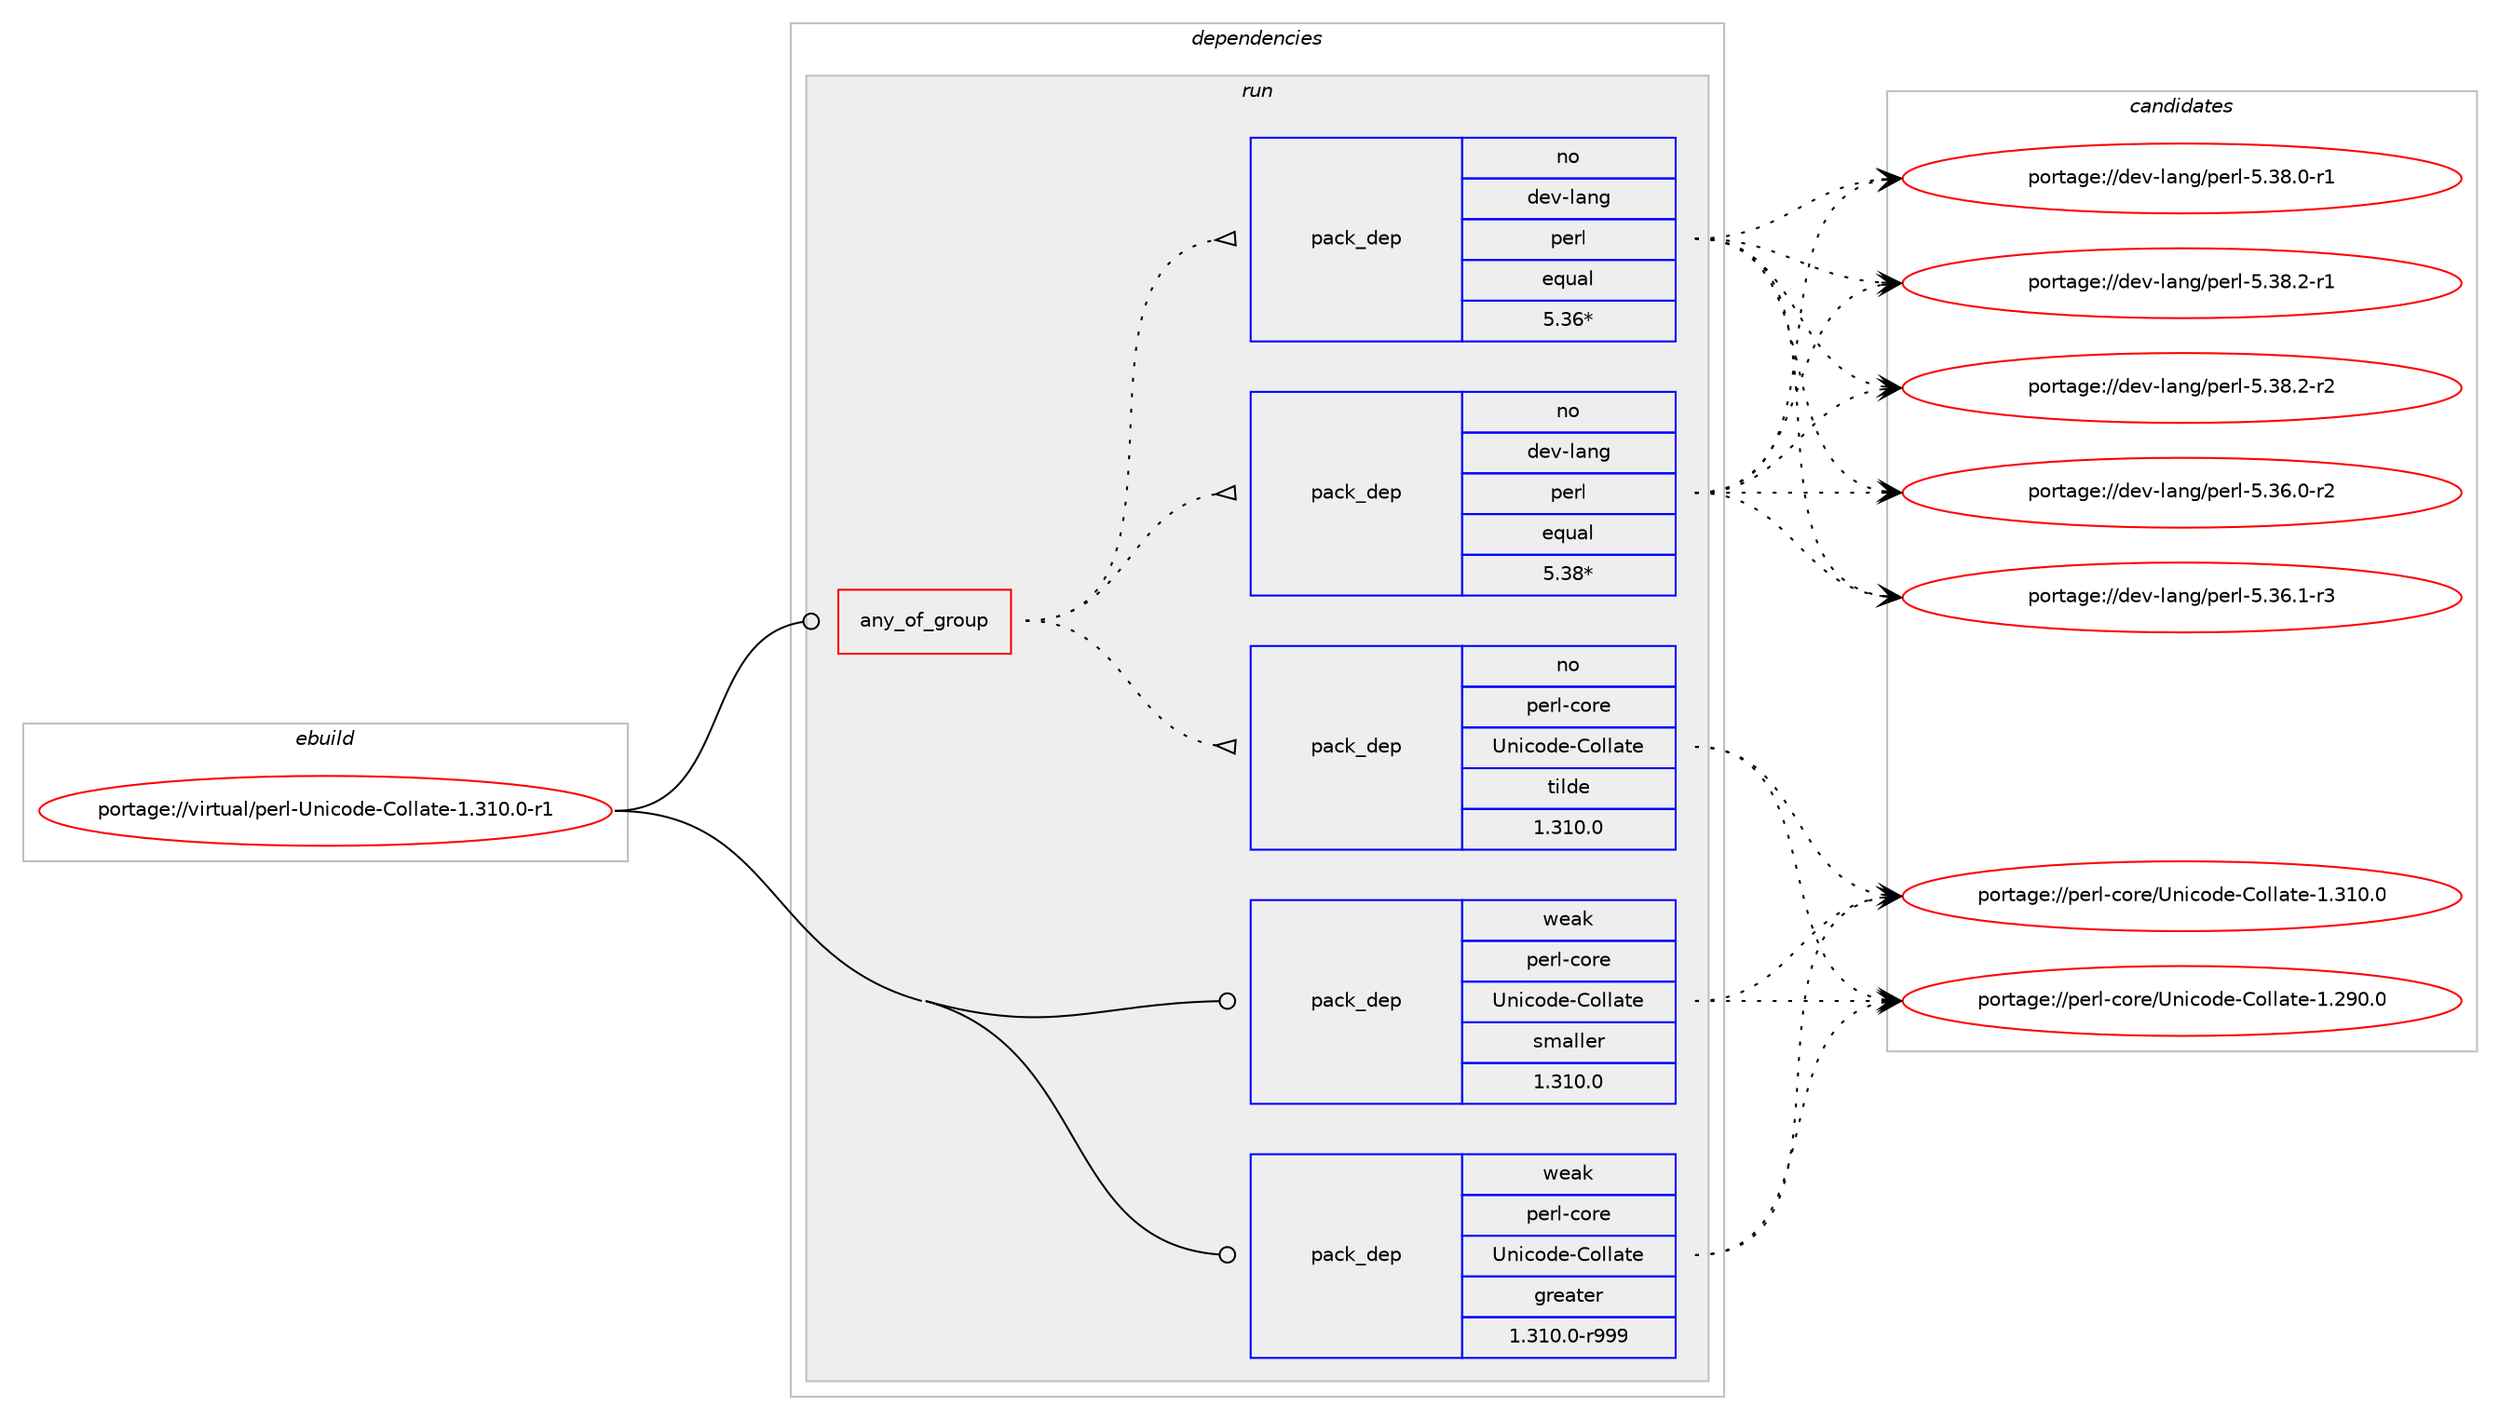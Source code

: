 digraph prolog {

# *************
# Graph options
# *************

newrank=true;
concentrate=true;
compound=true;
graph [rankdir=LR,fontname=Helvetica,fontsize=10,ranksep=1.5];#, ranksep=2.5, nodesep=0.2];
edge  [arrowhead=vee];
node  [fontname=Helvetica,fontsize=10];

# **********
# The ebuild
# **********

subgraph cluster_leftcol {
color=gray;
rank=same;
label=<<i>ebuild</i>>;
id [label="portage://virtual/perl-Unicode-Collate-1.310.0-r1", color=red, width=4, href="../virtual/perl-Unicode-Collate-1.310.0-r1.svg"];
}

# ****************
# The dependencies
# ****************

subgraph cluster_midcol {
color=gray;
label=<<i>dependencies</i>>;
subgraph cluster_compile {
fillcolor="#eeeeee";
style=filled;
label=<<i>compile</i>>;
}
subgraph cluster_compileandrun {
fillcolor="#eeeeee";
style=filled;
label=<<i>compile and run</i>>;
}
subgraph cluster_run {
fillcolor="#eeeeee";
style=filled;
label=<<i>run</i>>;
subgraph any199 {
dependency16820 [label=<<TABLE BORDER="0" CELLBORDER="1" CELLSPACING="0" CELLPADDING="4"><TR><TD CELLPADDING="10">any_of_group</TD></TR></TABLE>>, shape=none, color=red];subgraph pack4901 {
dependency16821 [label=<<TABLE BORDER="0" CELLBORDER="1" CELLSPACING="0" CELLPADDING="4" WIDTH="220"><TR><TD ROWSPAN="6" CELLPADDING="30">pack_dep</TD></TR><TR><TD WIDTH="110">no</TD></TR><TR><TD>dev-lang</TD></TR><TR><TD>perl</TD></TR><TR><TD>equal</TD></TR><TR><TD>5.38*</TD></TR></TABLE>>, shape=none, color=blue];
}
dependency16820:e -> dependency16821:w [weight=20,style="dotted",arrowhead="oinv"];
subgraph pack4902 {
dependency16822 [label=<<TABLE BORDER="0" CELLBORDER="1" CELLSPACING="0" CELLPADDING="4" WIDTH="220"><TR><TD ROWSPAN="6" CELLPADDING="30">pack_dep</TD></TR><TR><TD WIDTH="110">no</TD></TR><TR><TD>dev-lang</TD></TR><TR><TD>perl</TD></TR><TR><TD>equal</TD></TR><TR><TD>5.36*</TD></TR></TABLE>>, shape=none, color=blue];
}
dependency16820:e -> dependency16822:w [weight=20,style="dotted",arrowhead="oinv"];
subgraph pack4903 {
dependency16823 [label=<<TABLE BORDER="0" CELLBORDER="1" CELLSPACING="0" CELLPADDING="4" WIDTH="220"><TR><TD ROWSPAN="6" CELLPADDING="30">pack_dep</TD></TR><TR><TD WIDTH="110">no</TD></TR><TR><TD>perl-core</TD></TR><TR><TD>Unicode-Collate</TD></TR><TR><TD>tilde</TD></TR><TR><TD>1.310.0</TD></TR></TABLE>>, shape=none, color=blue];
}
dependency16820:e -> dependency16823:w [weight=20,style="dotted",arrowhead="oinv"];
}
id:e -> dependency16820:w [weight=20,style="solid",arrowhead="odot"];
# *** BEGIN UNKNOWN DEPENDENCY TYPE (TODO) ***
# id -> package_dependency(portage://virtual/perl-Unicode-Collate-1.310.0-r1,run,no,dev-lang,perl,none,[,,],any_same_slot,[])
# *** END UNKNOWN DEPENDENCY TYPE (TODO) ***

subgraph pack4904 {
dependency16824 [label=<<TABLE BORDER="0" CELLBORDER="1" CELLSPACING="0" CELLPADDING="4" WIDTH="220"><TR><TD ROWSPAN="6" CELLPADDING="30">pack_dep</TD></TR><TR><TD WIDTH="110">weak</TD></TR><TR><TD>perl-core</TD></TR><TR><TD>Unicode-Collate</TD></TR><TR><TD>greater</TD></TR><TR><TD>1.310.0-r999</TD></TR></TABLE>>, shape=none, color=blue];
}
id:e -> dependency16824:w [weight=20,style="solid",arrowhead="odot"];
subgraph pack4905 {
dependency16825 [label=<<TABLE BORDER="0" CELLBORDER="1" CELLSPACING="0" CELLPADDING="4" WIDTH="220"><TR><TD ROWSPAN="6" CELLPADDING="30">pack_dep</TD></TR><TR><TD WIDTH="110">weak</TD></TR><TR><TD>perl-core</TD></TR><TR><TD>Unicode-Collate</TD></TR><TR><TD>smaller</TD></TR><TR><TD>1.310.0</TD></TR></TABLE>>, shape=none, color=blue];
}
id:e -> dependency16825:w [weight=20,style="solid",arrowhead="odot"];
}
}

# **************
# The candidates
# **************

subgraph cluster_choices {
rank=same;
color=gray;
label=<<i>candidates</i>>;

subgraph choice4901 {
color=black;
nodesep=1;
choice100101118451089711010347112101114108455346515446484511450 [label="portage://dev-lang/perl-5.36.0-r2", color=red, width=4,href="../dev-lang/perl-5.36.0-r2.svg"];
choice100101118451089711010347112101114108455346515446494511451 [label="portage://dev-lang/perl-5.36.1-r3", color=red, width=4,href="../dev-lang/perl-5.36.1-r3.svg"];
choice100101118451089711010347112101114108455346515646484511449 [label="portage://dev-lang/perl-5.38.0-r1", color=red, width=4,href="../dev-lang/perl-5.38.0-r1.svg"];
choice100101118451089711010347112101114108455346515646504511449 [label="portage://dev-lang/perl-5.38.2-r1", color=red, width=4,href="../dev-lang/perl-5.38.2-r1.svg"];
choice100101118451089711010347112101114108455346515646504511450 [label="portage://dev-lang/perl-5.38.2-r2", color=red, width=4,href="../dev-lang/perl-5.38.2-r2.svg"];
dependency16821:e -> choice100101118451089711010347112101114108455346515446484511450:w [style=dotted,weight="100"];
dependency16821:e -> choice100101118451089711010347112101114108455346515446494511451:w [style=dotted,weight="100"];
dependency16821:e -> choice100101118451089711010347112101114108455346515646484511449:w [style=dotted,weight="100"];
dependency16821:e -> choice100101118451089711010347112101114108455346515646504511449:w [style=dotted,weight="100"];
dependency16821:e -> choice100101118451089711010347112101114108455346515646504511450:w [style=dotted,weight="100"];
}
subgraph choice4902 {
color=black;
nodesep=1;
choice100101118451089711010347112101114108455346515446484511450 [label="portage://dev-lang/perl-5.36.0-r2", color=red, width=4,href="../dev-lang/perl-5.36.0-r2.svg"];
choice100101118451089711010347112101114108455346515446494511451 [label="portage://dev-lang/perl-5.36.1-r3", color=red, width=4,href="../dev-lang/perl-5.36.1-r3.svg"];
choice100101118451089711010347112101114108455346515646484511449 [label="portage://dev-lang/perl-5.38.0-r1", color=red, width=4,href="../dev-lang/perl-5.38.0-r1.svg"];
choice100101118451089711010347112101114108455346515646504511449 [label="portage://dev-lang/perl-5.38.2-r1", color=red, width=4,href="../dev-lang/perl-5.38.2-r1.svg"];
choice100101118451089711010347112101114108455346515646504511450 [label="portage://dev-lang/perl-5.38.2-r2", color=red, width=4,href="../dev-lang/perl-5.38.2-r2.svg"];
dependency16822:e -> choice100101118451089711010347112101114108455346515446484511450:w [style=dotted,weight="100"];
dependency16822:e -> choice100101118451089711010347112101114108455346515446494511451:w [style=dotted,weight="100"];
dependency16822:e -> choice100101118451089711010347112101114108455346515646484511449:w [style=dotted,weight="100"];
dependency16822:e -> choice100101118451089711010347112101114108455346515646504511449:w [style=dotted,weight="100"];
dependency16822:e -> choice100101118451089711010347112101114108455346515646504511450:w [style=dotted,weight="100"];
}
subgraph choice4903 {
color=black;
nodesep=1;
choice11210111410845991111141014785110105991111001014567111108108971161014549465057484648 [label="portage://perl-core/Unicode-Collate-1.290.0", color=red, width=4,href="../perl-core/Unicode-Collate-1.290.0.svg"];
choice11210111410845991111141014785110105991111001014567111108108971161014549465149484648 [label="portage://perl-core/Unicode-Collate-1.310.0", color=red, width=4,href="../perl-core/Unicode-Collate-1.310.0.svg"];
dependency16823:e -> choice11210111410845991111141014785110105991111001014567111108108971161014549465057484648:w [style=dotted,weight="100"];
dependency16823:e -> choice11210111410845991111141014785110105991111001014567111108108971161014549465149484648:w [style=dotted,weight="100"];
}
subgraph choice4904 {
color=black;
nodesep=1;
choice11210111410845991111141014785110105991111001014567111108108971161014549465057484648 [label="portage://perl-core/Unicode-Collate-1.290.0", color=red, width=4,href="../perl-core/Unicode-Collate-1.290.0.svg"];
choice11210111410845991111141014785110105991111001014567111108108971161014549465149484648 [label="portage://perl-core/Unicode-Collate-1.310.0", color=red, width=4,href="../perl-core/Unicode-Collate-1.310.0.svg"];
dependency16824:e -> choice11210111410845991111141014785110105991111001014567111108108971161014549465057484648:w [style=dotted,weight="100"];
dependency16824:e -> choice11210111410845991111141014785110105991111001014567111108108971161014549465149484648:w [style=dotted,weight="100"];
}
subgraph choice4905 {
color=black;
nodesep=1;
choice11210111410845991111141014785110105991111001014567111108108971161014549465057484648 [label="portage://perl-core/Unicode-Collate-1.290.0", color=red, width=4,href="../perl-core/Unicode-Collate-1.290.0.svg"];
choice11210111410845991111141014785110105991111001014567111108108971161014549465149484648 [label="portage://perl-core/Unicode-Collate-1.310.0", color=red, width=4,href="../perl-core/Unicode-Collate-1.310.0.svg"];
dependency16825:e -> choice11210111410845991111141014785110105991111001014567111108108971161014549465057484648:w [style=dotted,weight="100"];
dependency16825:e -> choice11210111410845991111141014785110105991111001014567111108108971161014549465149484648:w [style=dotted,weight="100"];
}
}

}
